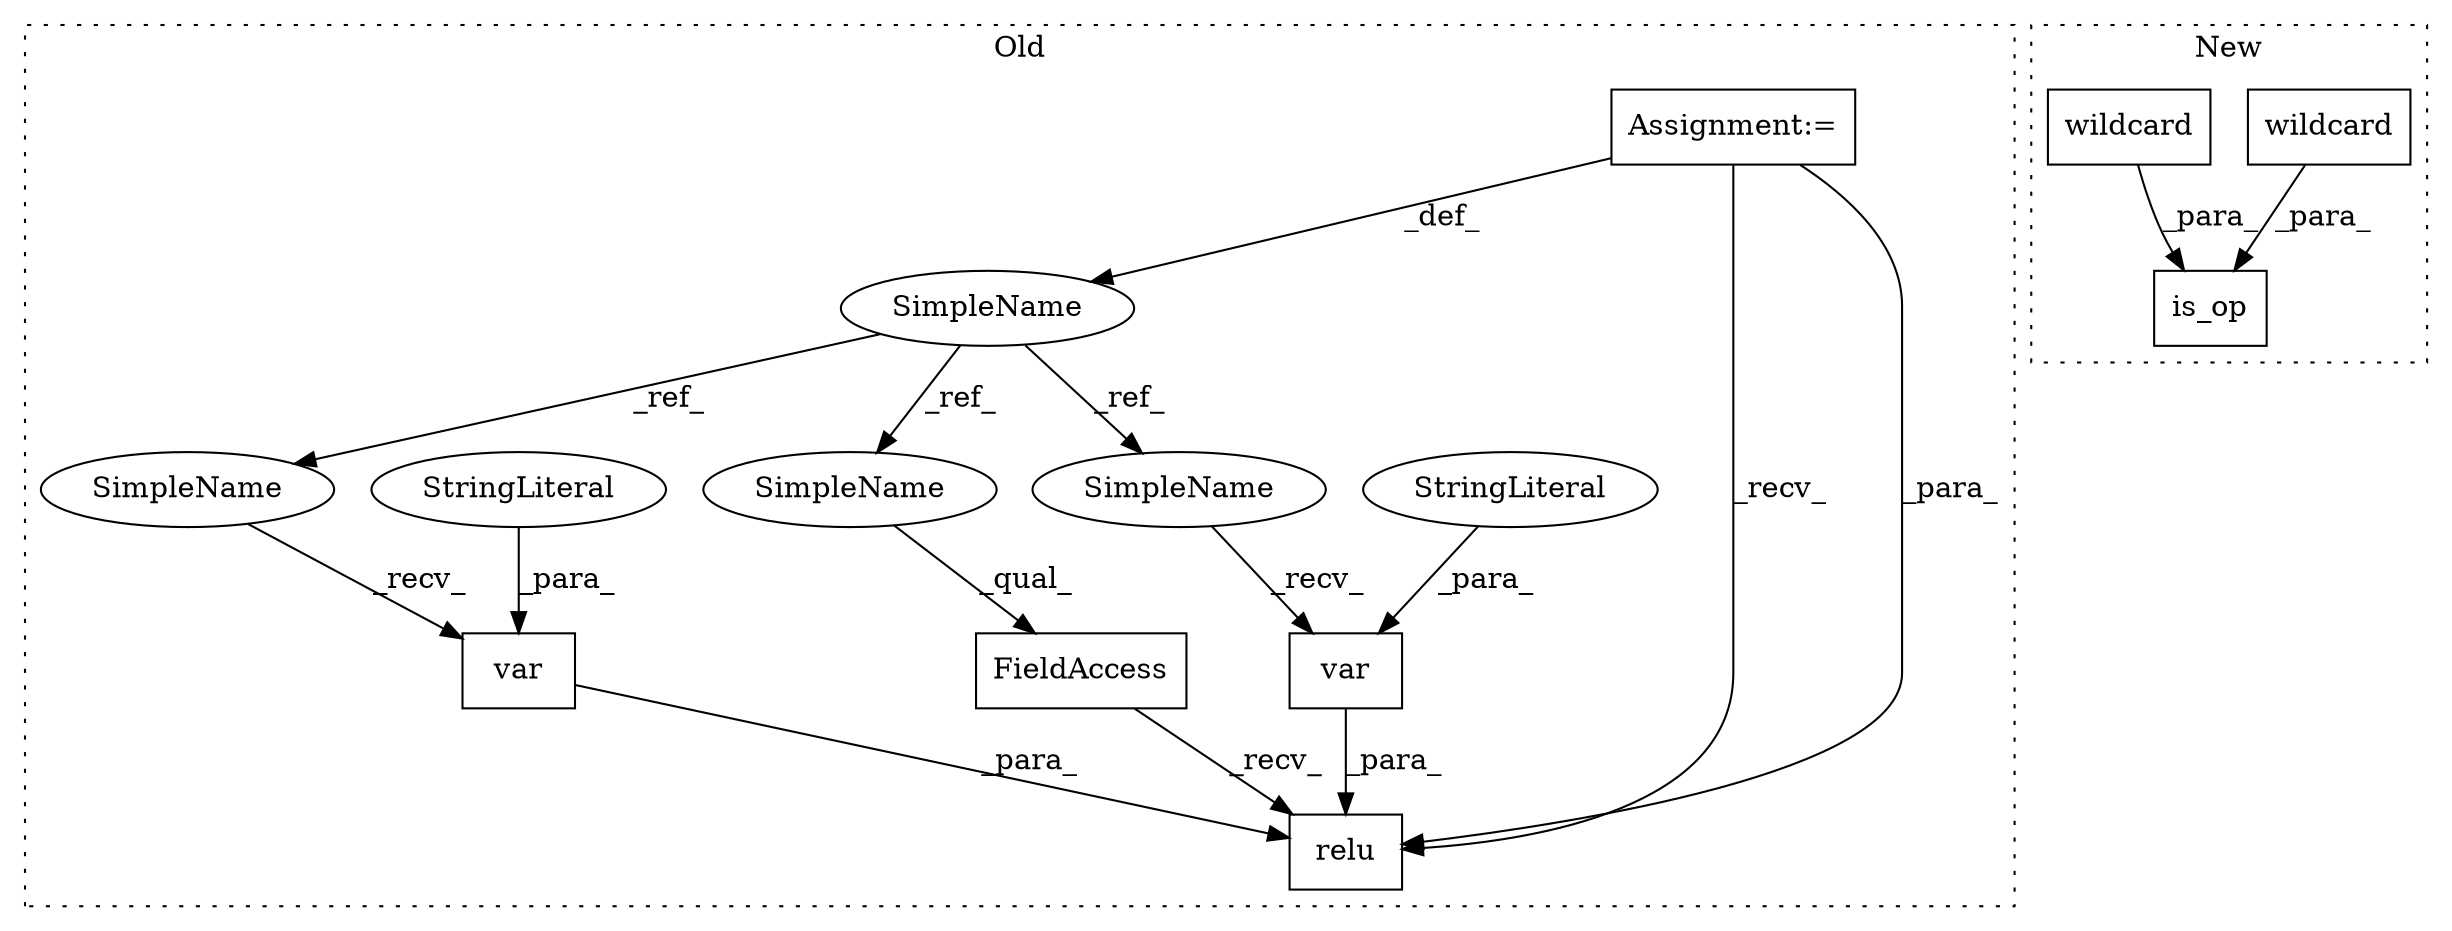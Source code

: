 digraph G {
subgraph cluster0 {
1 [label="var" a="32" s="1512,1522" l="4,1" shape="box"];
3 [label="SimpleName" a="42" s="1348" l="5" shape="ellipse"];
4 [label="var" a="32" s="1483,1494" l="4,1" shape="box"];
5 [label="StringLiteral" a="45" s="1487" l="7" shape="ellipse"];
6 [label="StringLiteral" a="45" s="1516" l="6" shape="ellipse"];
7 [label="Assignment:=" a="7" s="1348" l="5" shape="box"];
8 [label="FieldAccess" a="22" s="1719" l="8" shape="box"];
9 [label="relu" a="32" s="1728,1752" l="5,1" shape="box"];
12 [label="SimpleName" a="42" s="1719" l="5" shape="ellipse"];
13 [label="SimpleName" a="42" s="1506" l="5" shape="ellipse"];
14 [label="SimpleName" a="42" s="1477" l="5" shape="ellipse"];
label = "Old";
style="dotted";
}
subgraph cluster1 {
2 [label="wildcard" a="32" s="1523" l="10" shape="box"];
10 [label="is_op" a="32" s="1751,1776" l="6,1" shape="box"];
11 [label="wildcard" a="32" s="1545" l="10" shape="box"];
label = "New";
style="dotted";
}
1 -> 9 [label="_para_"];
2 -> 10 [label="_para_"];
3 -> 13 [label="_ref_"];
3 -> 12 [label="_ref_"];
3 -> 14 [label="_ref_"];
4 -> 9 [label="_para_"];
5 -> 4 [label="_para_"];
6 -> 1 [label="_para_"];
7 -> 9 [label="_recv_"];
7 -> 3 [label="_def_"];
7 -> 9 [label="_para_"];
8 -> 9 [label="_recv_"];
11 -> 10 [label="_para_"];
12 -> 8 [label="_qual_"];
13 -> 1 [label="_recv_"];
14 -> 4 [label="_recv_"];
}